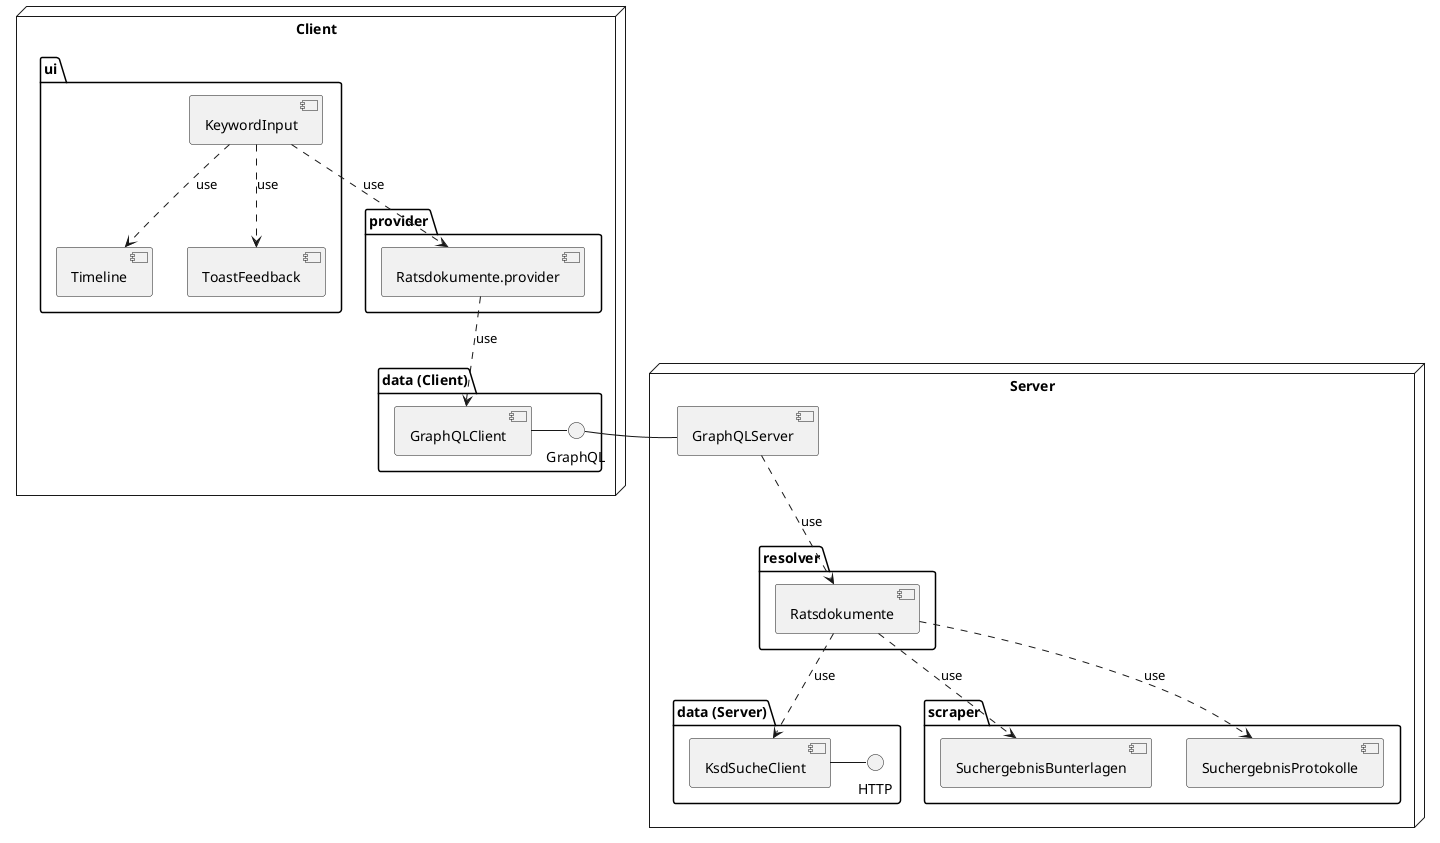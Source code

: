@startuml "Komponenten"

/' Clientseite '/
node "Client" {
    package "ui" {
        [KeywordInput] ..> [Timeline] : use
        [KeywordInput] ..> [ToastFeedback] : use
    }

    package "provider" {
        [KeywordInput] ..> [Ratsdokumente.provider] : use
    }

    package "data (Client)" {
        [Ratsdokumente.provider] ..> [GraphQLClient] : use
        [GraphQLClient] - GraphQL
    }
}

/' Serverseite '/
node "Server" {

    GraphQL - [GraphQLServer] 

    package "resolver" {
        [GraphQLServer] ..> [Ratsdokumente] : use
    }

    package "scraper" {
        [Ratsdokumente] ..> [SuchergebnisBunterlagen] : use
        [Ratsdokumente] ..> [SuchergebnisProtokolle] : use
    }

    package "data (Server)" {
        [Ratsdokumente] ..> [KsdSucheClient] : use
        [KsdSucheClient] - HTTP
    }
}

@enduml